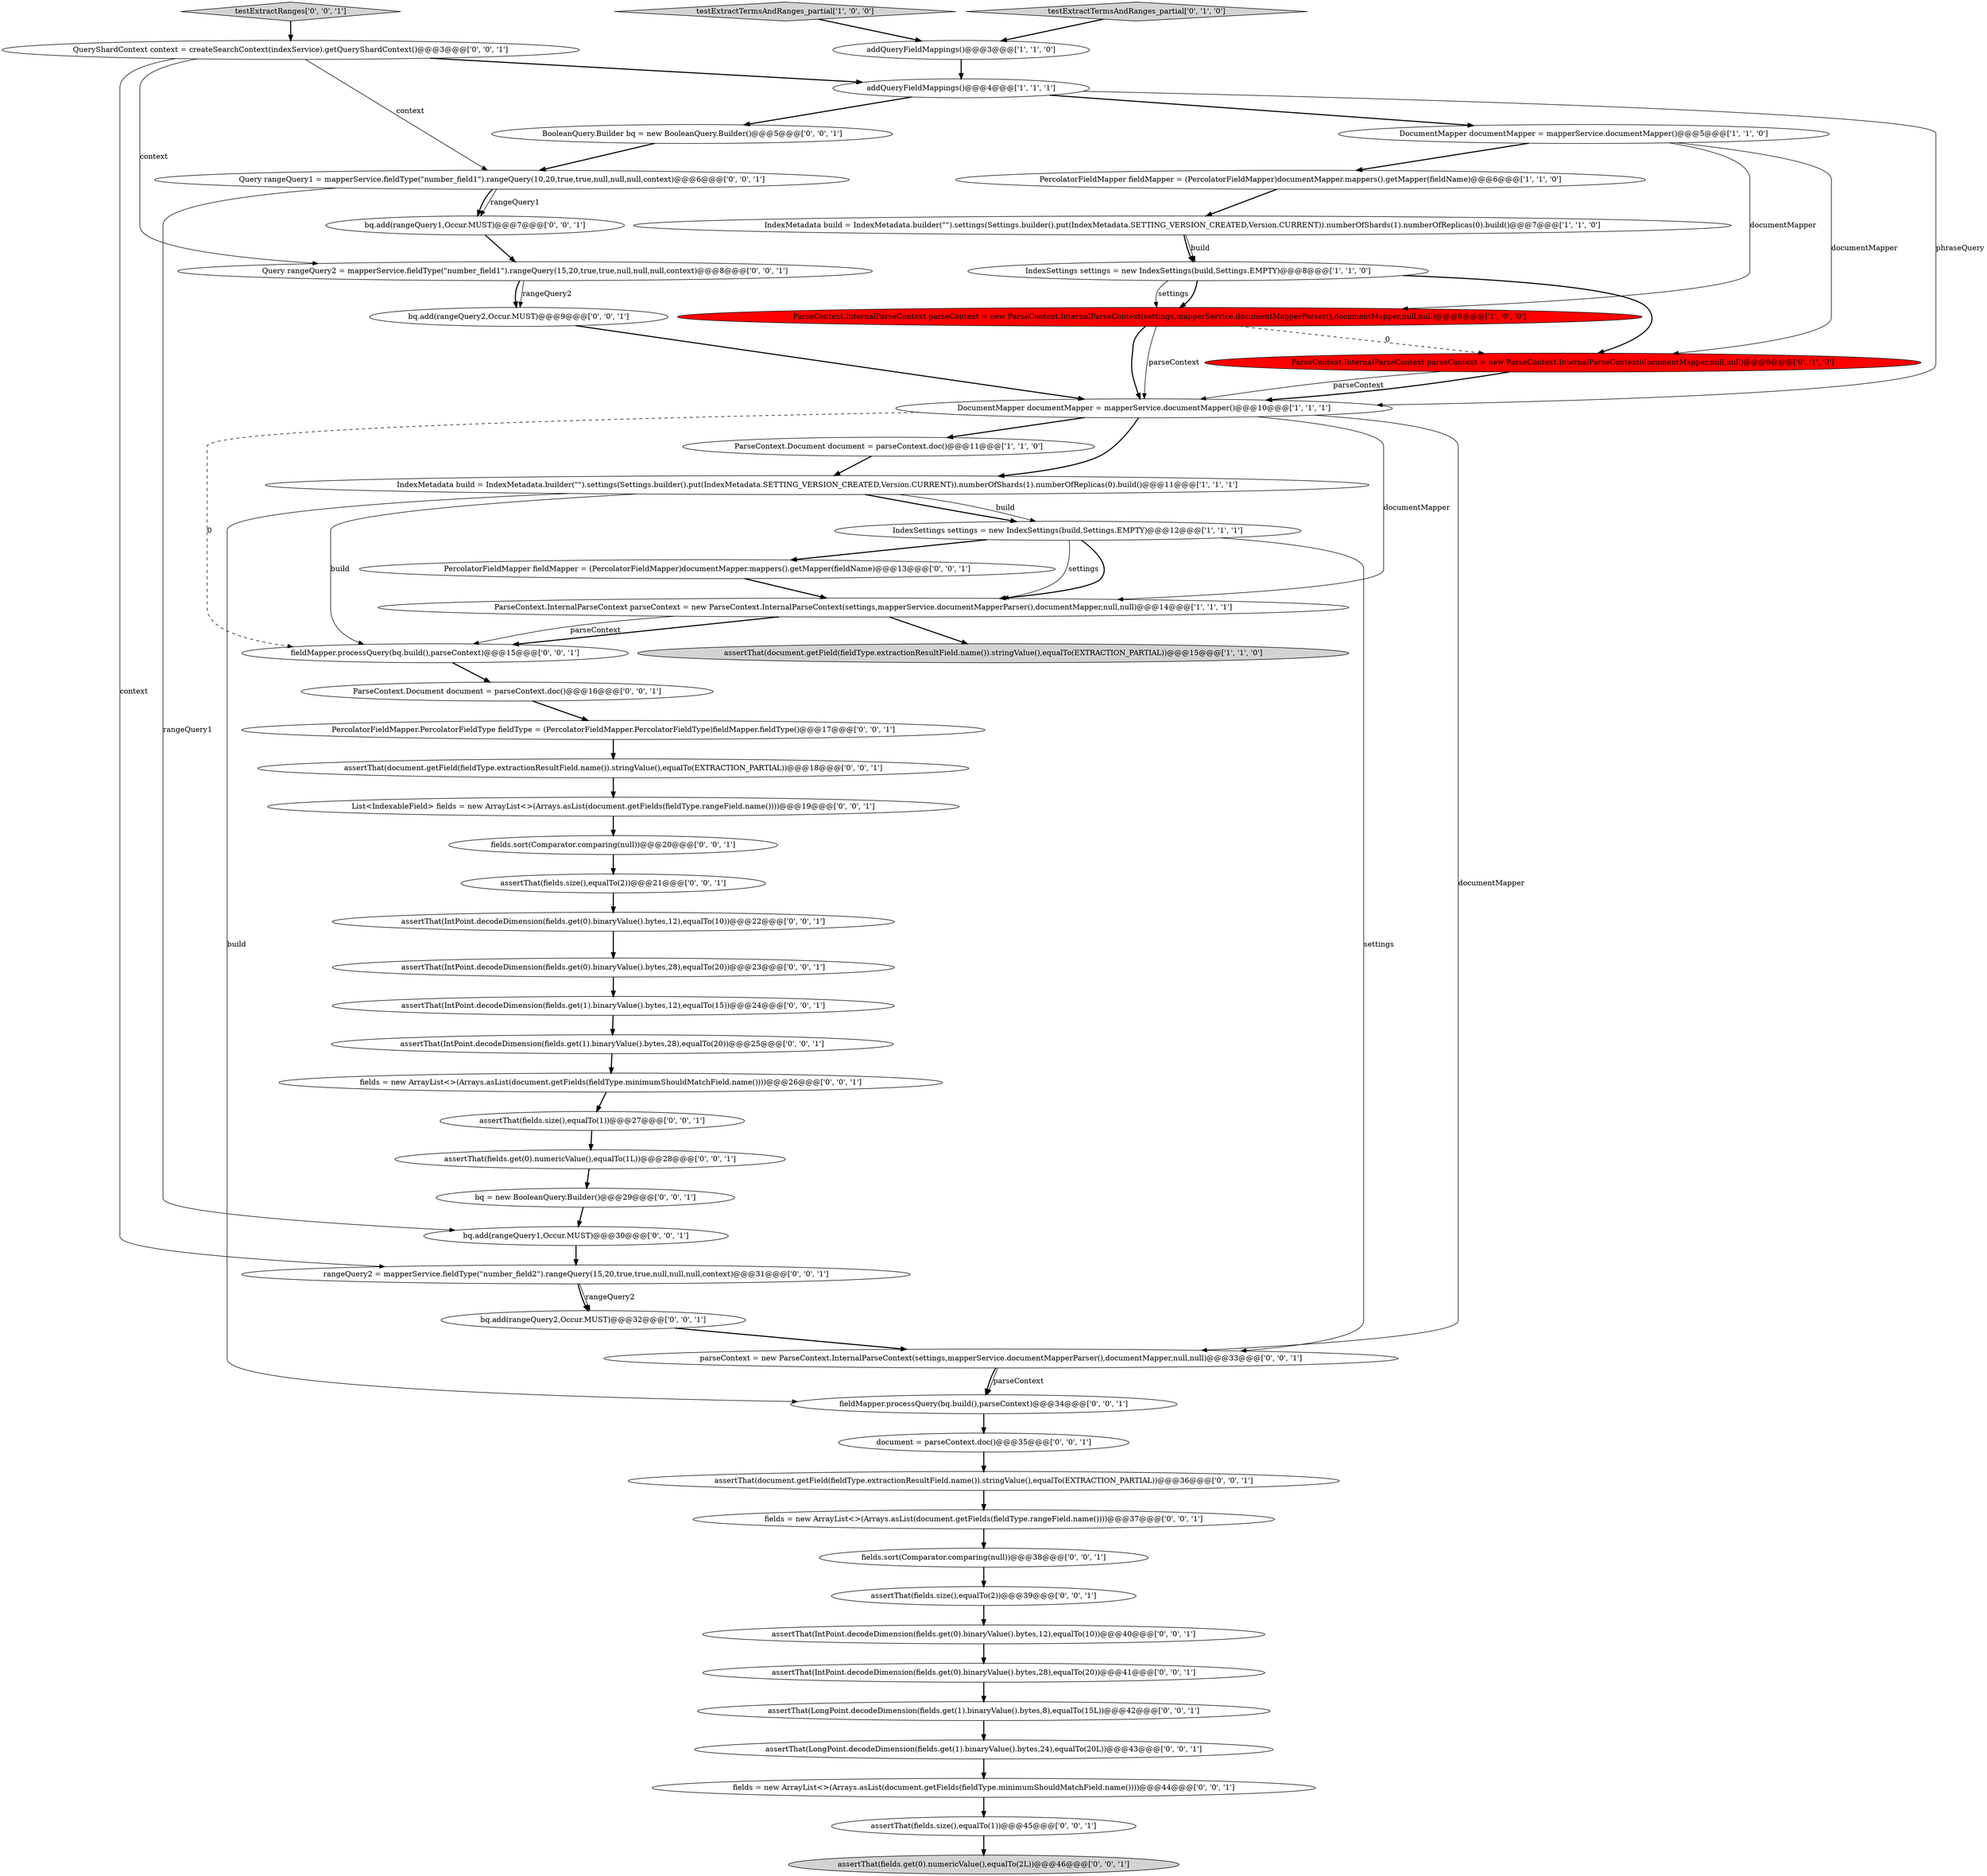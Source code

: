 digraph {
17 [style = filled, label = "Query rangeQuery2 = mapperService.fieldType(\"number_field1\").rangeQuery(15,20,true,true,null,null,null,context)@@@8@@@['0', '0', '1']", fillcolor = white, shape = ellipse image = "AAA0AAABBB3BBB"];
1 [style = filled, label = "ParseContext.Document document = parseContext.doc()@@@11@@@['1', '1', '0']", fillcolor = white, shape = ellipse image = "AAA0AAABBB1BBB"];
26 [style = filled, label = "List<IndexableField> fields = new ArrayList<>(Arrays.asList(document.getFields(fieldType.rangeField.name())))@@@19@@@['0', '0', '1']", fillcolor = white, shape = ellipse image = "AAA0AAABBB3BBB"];
51 [style = filled, label = "QueryShardContext context = createSearchContext(indexService).getQueryShardContext()@@@3@@@['0', '0', '1']", fillcolor = white, shape = ellipse image = "AAA0AAABBB3BBB"];
30 [style = filled, label = "PercolatorFieldMapper fieldMapper = (PercolatorFieldMapper)documentMapper.mappers().getMapper(fieldName)@@@13@@@['0', '0', '1']", fillcolor = white, shape = ellipse image = "AAA0AAABBB3BBB"];
35 [style = filled, label = "parseContext = new ParseContext.InternalParseContext(settings,mapperService.documentMapperParser(),documentMapper,null,null)@@@33@@@['0', '0', '1']", fillcolor = white, shape = ellipse image = "AAA0AAABBB3BBB"];
42 [style = filled, label = "assertThat(IntPoint.decodeDimension(fields.get(1).binaryValue().bytes,12),equalTo(15))@@@24@@@['0', '0', '1']", fillcolor = white, shape = ellipse image = "AAA0AAABBB3BBB"];
8 [style = filled, label = "DocumentMapper documentMapper = mapperService.documentMapper()@@@10@@@['1', '1', '1']", fillcolor = white, shape = ellipse image = "AAA0AAABBB1BBB"];
19 [style = filled, label = "testExtractRanges['0', '0', '1']", fillcolor = lightgray, shape = diamond image = "AAA0AAABBB3BBB"];
7 [style = filled, label = "ParseContext.InternalParseContext parseContext = new ParseContext.InternalParseContext(settings,mapperService.documentMapperParser(),documentMapper,null,null)@@@9@@@['1', '0', '0']", fillcolor = red, shape = ellipse image = "AAA1AAABBB1BBB"];
53 [style = filled, label = "fields.sort(Comparator.comparing(null))@@@38@@@['0', '0', '1']", fillcolor = white, shape = ellipse image = "AAA0AAABBB3BBB"];
12 [style = filled, label = "ParseContext.InternalParseContext parseContext = new ParseContext.InternalParseContext(settings,mapperService.documentMapperParser(),documentMapper,null,null)@@@14@@@['1', '1', '1']", fillcolor = white, shape = ellipse image = "AAA0AAABBB1BBB"];
46 [style = filled, label = "PercolatorFieldMapper.PercolatorFieldType fieldType = (PercolatorFieldMapper.PercolatorFieldType)fieldMapper.fieldType()@@@17@@@['0', '0', '1']", fillcolor = white, shape = ellipse image = "AAA0AAABBB3BBB"];
14 [style = filled, label = "testExtractTermsAndRanges_partial['0', '1', '0']", fillcolor = lightgray, shape = diamond image = "AAA0AAABBB2BBB"];
36 [style = filled, label = "fields = new ArrayList<>(Arrays.asList(document.getFields(fieldType.minimumShouldMatchField.name())))@@@44@@@['0', '0', '1']", fillcolor = white, shape = ellipse image = "AAA0AAABBB3BBB"];
49 [style = filled, label = "assertThat(fields.get(0).numericValue(),equalTo(1L))@@@28@@@['0', '0', '1']", fillcolor = white, shape = ellipse image = "AAA0AAABBB3BBB"];
32 [style = filled, label = "assertThat(LongPoint.decodeDimension(fields.get(1).binaryValue().bytes,8),equalTo(15L))@@@42@@@['0', '0', '1']", fillcolor = white, shape = ellipse image = "AAA0AAABBB3BBB"];
29 [style = filled, label = "BooleanQuery.Builder bq = new BooleanQuery.Builder()@@@5@@@['0', '0', '1']", fillcolor = white, shape = ellipse image = "AAA0AAABBB3BBB"];
6 [style = filled, label = "IndexSettings settings = new IndexSettings(build,Settings.EMPTY)@@@12@@@['1', '1', '1']", fillcolor = white, shape = ellipse image = "AAA0AAABBB1BBB"];
38 [style = filled, label = "fields.sort(Comparator.comparing(null))@@@20@@@['0', '0', '1']", fillcolor = white, shape = ellipse image = "AAA0AAABBB3BBB"];
20 [style = filled, label = "assertThat(document.getField(fieldType.extractionResultField.name()).stringValue(),equalTo(EXTRACTION_PARTIAL))@@@36@@@['0', '0', '1']", fillcolor = white, shape = ellipse image = "AAA0AAABBB3BBB"];
31 [style = filled, label = "assertThat(IntPoint.decodeDimension(fields.get(0).binaryValue().bytes,28),equalTo(20))@@@23@@@['0', '0', '1']", fillcolor = white, shape = ellipse image = "AAA0AAABBB3BBB"];
45 [style = filled, label = "assertThat(document.getField(fieldType.extractionResultField.name()).stringValue(),equalTo(EXTRACTION_PARTIAL))@@@18@@@['0', '0', '1']", fillcolor = white, shape = ellipse image = "AAA0AAABBB3BBB"];
10 [style = filled, label = "addQueryFieldMappings()@@@3@@@['1', '1', '0']", fillcolor = white, shape = ellipse image = "AAA0AAABBB1BBB"];
28 [style = filled, label = "assertThat(IntPoint.decodeDimension(fields.get(0).binaryValue().bytes,12),equalTo(10))@@@40@@@['0', '0', '1']", fillcolor = white, shape = ellipse image = "AAA0AAABBB3BBB"];
55 [style = filled, label = "fieldMapper.processQuery(bq.build(),parseContext)@@@15@@@['0', '0', '1']", fillcolor = white, shape = ellipse image = "AAA0AAABBB3BBB"];
15 [style = filled, label = "ParseContext.InternalParseContext parseContext = new ParseContext.InternalParseContext(documentMapper,null,null)@@@9@@@['0', '1', '0']", fillcolor = red, shape = ellipse image = "AAA1AAABBB2BBB"];
52 [style = filled, label = "bq = new BooleanQuery.Builder()@@@29@@@['0', '0', '1']", fillcolor = white, shape = ellipse image = "AAA0AAABBB3BBB"];
40 [style = filled, label = "assertThat(fields.get(0).numericValue(),equalTo(2L))@@@46@@@['0', '0', '1']", fillcolor = lightgray, shape = ellipse image = "AAA0AAABBB3BBB"];
13 [style = filled, label = "IndexMetadata build = IndexMetadata.builder(\"\").settings(Settings.builder().put(IndexMetadata.SETTING_VERSION_CREATED,Version.CURRENT)).numberOfShards(1).numberOfReplicas(0).build()@@@11@@@['1', '1', '1']", fillcolor = white, shape = ellipse image = "AAA0AAABBB1BBB"];
21 [style = filled, label = "fields = new ArrayList<>(Arrays.asList(document.getFields(fieldType.rangeField.name())))@@@37@@@['0', '0', '1']", fillcolor = white, shape = ellipse image = "AAA0AAABBB3BBB"];
43 [style = filled, label = "bq.add(rangeQuery1,Occur.MUST)@@@30@@@['0', '0', '1']", fillcolor = white, shape = ellipse image = "AAA0AAABBB3BBB"];
25 [style = filled, label = "assertThat(LongPoint.decodeDimension(fields.get(1).binaryValue().bytes,24),equalTo(20L))@@@43@@@['0', '0', '1']", fillcolor = white, shape = ellipse image = "AAA0AAABBB3BBB"];
54 [style = filled, label = "document = parseContext.doc()@@@35@@@['0', '0', '1']", fillcolor = white, shape = ellipse image = "AAA0AAABBB3BBB"];
39 [style = filled, label = "assertThat(fields.size(),equalTo(2))@@@21@@@['0', '0', '1']", fillcolor = white, shape = ellipse image = "AAA0AAABBB3BBB"];
37 [style = filled, label = "Query rangeQuery1 = mapperService.fieldType(\"number_field1\").rangeQuery(10,20,true,true,null,null,null,context)@@@6@@@['0', '0', '1']", fillcolor = white, shape = ellipse image = "AAA0AAABBB3BBB"];
41 [style = filled, label = "assertThat(fields.size(),equalTo(1))@@@45@@@['0', '0', '1']", fillcolor = white, shape = ellipse image = "AAA0AAABBB3BBB"];
4 [style = filled, label = "addQueryFieldMappings()@@@4@@@['1', '1', '1']", fillcolor = white, shape = ellipse image = "AAA0AAABBB1BBB"];
2 [style = filled, label = "IndexSettings settings = new IndexSettings(build,Settings.EMPTY)@@@8@@@['1', '1', '0']", fillcolor = white, shape = ellipse image = "AAA0AAABBB1BBB"];
24 [style = filled, label = "assertThat(IntPoint.decodeDimension(fields.get(0).binaryValue().bytes,28),equalTo(20))@@@41@@@['0', '0', '1']", fillcolor = white, shape = ellipse image = "AAA0AAABBB3BBB"];
47 [style = filled, label = "assertThat(fields.size(),equalTo(2))@@@39@@@['0', '0', '1']", fillcolor = white, shape = ellipse image = "AAA0AAABBB3BBB"];
22 [style = filled, label = "fieldMapper.processQuery(bq.build(),parseContext)@@@34@@@['0', '0', '1']", fillcolor = white, shape = ellipse image = "AAA0AAABBB3BBB"];
11 [style = filled, label = "assertThat(document.getField(fieldType.extractionResultField.name()).stringValue(),equalTo(EXTRACTION_PARTIAL))@@@15@@@['1', '1', '0']", fillcolor = lightgray, shape = ellipse image = "AAA0AAABBB1BBB"];
3 [style = filled, label = "testExtractTermsAndRanges_partial['1', '0', '0']", fillcolor = lightgray, shape = diamond image = "AAA0AAABBB1BBB"];
44 [style = filled, label = "assertThat(fields.size(),equalTo(1))@@@27@@@['0', '0', '1']", fillcolor = white, shape = ellipse image = "AAA0AAABBB3BBB"];
5 [style = filled, label = "PercolatorFieldMapper fieldMapper = (PercolatorFieldMapper)documentMapper.mappers().getMapper(fieldName)@@@6@@@['1', '1', '0']", fillcolor = white, shape = ellipse image = "AAA0AAABBB1BBB"];
48 [style = filled, label = "assertThat(IntPoint.decodeDimension(fields.get(1).binaryValue().bytes,28),equalTo(20))@@@25@@@['0', '0', '1']", fillcolor = white, shape = ellipse image = "AAA0AAABBB3BBB"];
18 [style = filled, label = "fields = new ArrayList<>(Arrays.asList(document.getFields(fieldType.minimumShouldMatchField.name())))@@@26@@@['0', '0', '1']", fillcolor = white, shape = ellipse image = "AAA0AAABBB3BBB"];
16 [style = filled, label = "assertThat(IntPoint.decodeDimension(fields.get(0).binaryValue().bytes,12),equalTo(10))@@@22@@@['0', '0', '1']", fillcolor = white, shape = ellipse image = "AAA0AAABBB3BBB"];
9 [style = filled, label = "DocumentMapper documentMapper = mapperService.documentMapper()@@@5@@@['1', '1', '0']", fillcolor = white, shape = ellipse image = "AAA0AAABBB1BBB"];
33 [style = filled, label = "bq.add(rangeQuery1,Occur.MUST)@@@7@@@['0', '0', '1']", fillcolor = white, shape = ellipse image = "AAA0AAABBB3BBB"];
50 [style = filled, label = "ParseContext.Document document = parseContext.doc()@@@16@@@['0', '0', '1']", fillcolor = white, shape = ellipse image = "AAA0AAABBB3BBB"];
34 [style = filled, label = "rangeQuery2 = mapperService.fieldType(\"number_field2\").rangeQuery(15,20,true,true,null,null,null,context)@@@31@@@['0', '0', '1']", fillcolor = white, shape = ellipse image = "AAA0AAABBB3BBB"];
27 [style = filled, label = "bq.add(rangeQuery2,Occur.MUST)@@@32@@@['0', '0', '1']", fillcolor = white, shape = ellipse image = "AAA0AAABBB3BBB"];
0 [style = filled, label = "IndexMetadata build = IndexMetadata.builder(\"\").settings(Settings.builder().put(IndexMetadata.SETTING_VERSION_CREATED,Version.CURRENT)).numberOfShards(1).numberOfReplicas(0).build()@@@7@@@['1', '1', '0']", fillcolor = white, shape = ellipse image = "AAA0AAABBB1BBB"];
23 [style = filled, label = "bq.add(rangeQuery2,Occur.MUST)@@@9@@@['0', '0', '1']", fillcolor = white, shape = ellipse image = "AAA0AAABBB3BBB"];
4->9 [style = bold, label=""];
13->22 [style = solid, label="build"];
39->16 [style = bold, label=""];
51->4 [style = bold, label=""];
36->41 [style = bold, label=""];
50->46 [style = bold, label=""];
12->55 [style = bold, label=""];
35->22 [style = bold, label=""];
25->36 [style = bold, label=""];
47->28 [style = bold, label=""];
0->2 [style = bold, label=""];
24->32 [style = bold, label=""];
12->11 [style = bold, label=""];
51->17 [style = solid, label="context"];
37->43 [style = solid, label="rangeQuery1"];
14->10 [style = bold, label=""];
53->47 [style = bold, label=""];
54->20 [style = bold, label=""];
4->29 [style = bold, label=""];
42->48 [style = bold, label=""];
29->37 [style = bold, label=""];
44->49 [style = bold, label=""];
9->7 [style = solid, label="documentMapper"];
23->8 [style = bold, label=""];
8->35 [style = solid, label="documentMapper"];
7->8 [style = bold, label=""];
4->8 [style = solid, label="phraseQuery"];
38->39 [style = bold, label=""];
15->8 [style = solid, label="parseContext"];
1->13 [style = bold, label=""];
17->23 [style = bold, label=""];
17->23 [style = solid, label="rangeQuery2"];
27->35 [style = bold, label=""];
20->21 [style = bold, label=""];
26->38 [style = bold, label=""];
8->1 [style = bold, label=""];
3->10 [style = bold, label=""];
31->42 [style = bold, label=""];
52->43 [style = bold, label=""];
9->15 [style = solid, label="documentMapper"];
13->6 [style = solid, label="build"];
30->12 [style = bold, label=""];
18->44 [style = bold, label=""];
8->12 [style = solid, label="documentMapper"];
49->52 [style = bold, label=""];
5->0 [style = bold, label=""];
41->40 [style = bold, label=""];
0->2 [style = solid, label="build"];
12->55 [style = solid, label="parseContext"];
8->55 [style = dashed, label="0"];
51->37 [style = solid, label="context"];
16->31 [style = bold, label=""];
35->22 [style = solid, label="parseContext"];
2->15 [style = bold, label=""];
32->25 [style = bold, label=""];
7->8 [style = solid, label="parseContext"];
6->35 [style = solid, label="settings"];
10->4 [style = bold, label=""];
9->5 [style = bold, label=""];
28->24 [style = bold, label=""];
46->45 [style = bold, label=""];
51->34 [style = solid, label="context"];
37->33 [style = solid, label="rangeQuery1"];
7->15 [style = dashed, label="0"];
55->50 [style = bold, label=""];
45->26 [style = bold, label=""];
22->54 [style = bold, label=""];
48->18 [style = bold, label=""];
2->7 [style = bold, label=""];
13->6 [style = bold, label=""];
6->30 [style = bold, label=""];
37->33 [style = bold, label=""];
19->51 [style = bold, label=""];
6->12 [style = solid, label="settings"];
34->27 [style = solid, label="rangeQuery2"];
43->34 [style = bold, label=""];
2->7 [style = solid, label="settings"];
15->8 [style = bold, label=""];
13->55 [style = solid, label="build"];
8->13 [style = bold, label=""];
33->17 [style = bold, label=""];
34->27 [style = bold, label=""];
21->53 [style = bold, label=""];
6->12 [style = bold, label=""];
}
